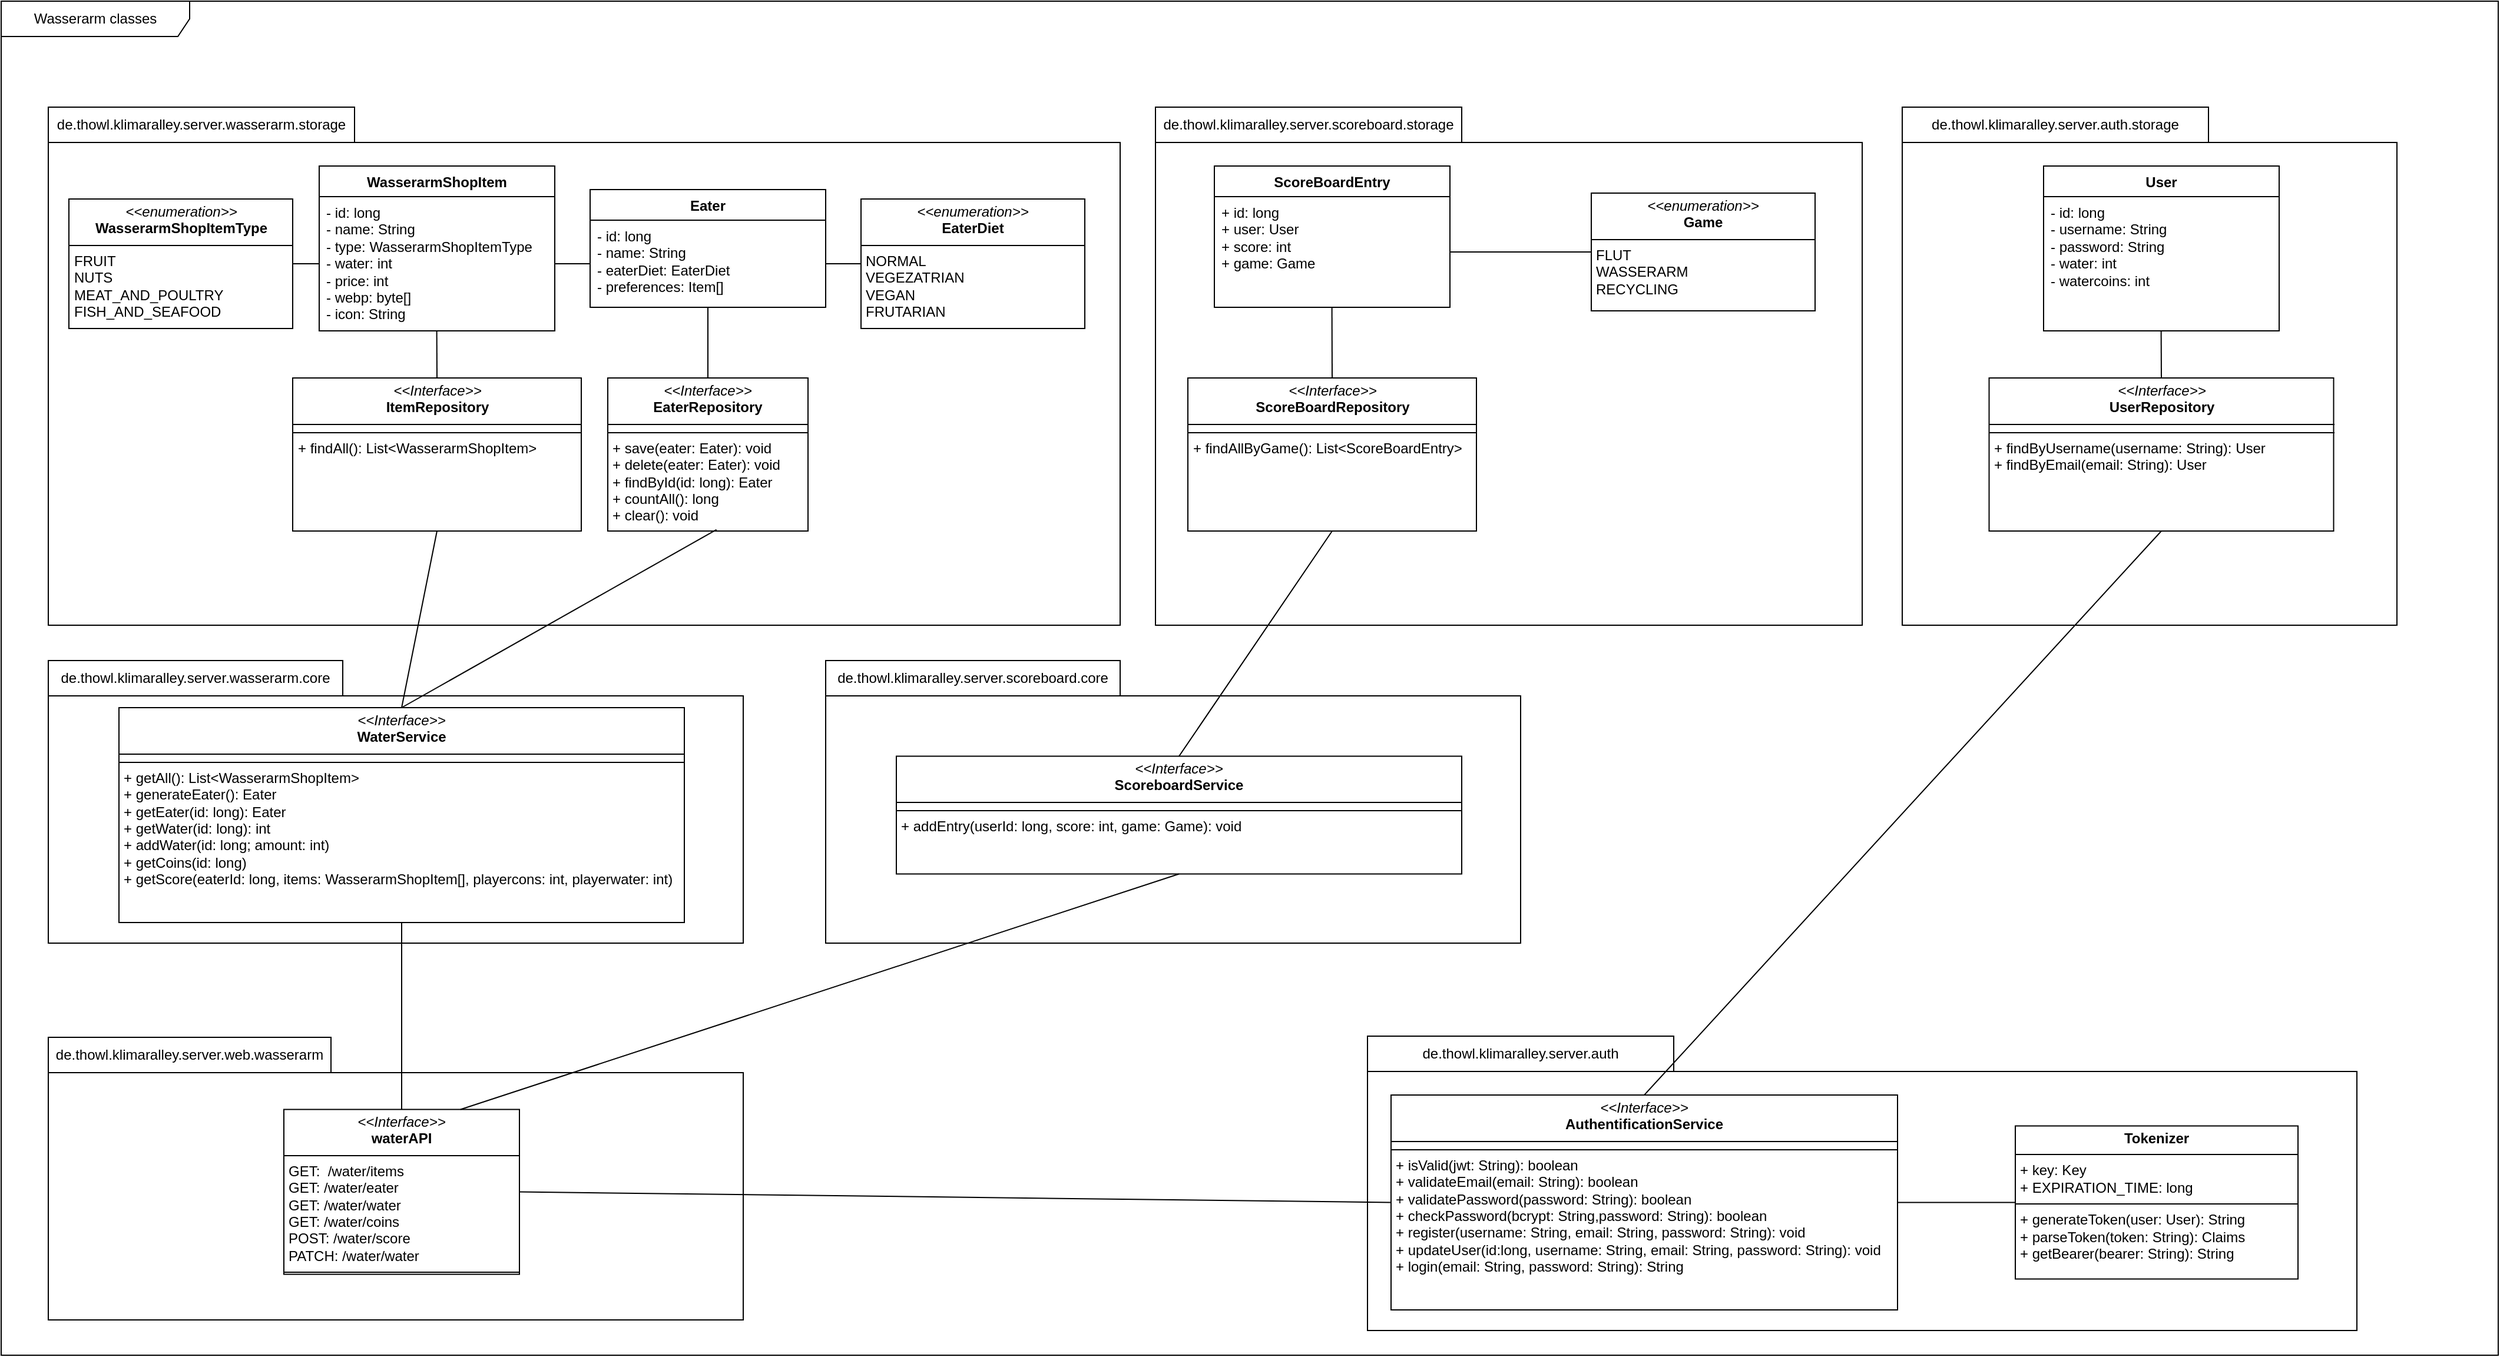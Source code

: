 <mxfile version="24.7.7">
  <diagram name="Page-1" id="LneFHxVznUX6fQeCOE5-">
    <mxGraphModel dx="2661" dy="1469" grid="1" gridSize="10" guides="1" tooltips="1" connect="1" arrows="1" fold="1" page="1" pageScale="1" pageWidth="827" pageHeight="1169" math="0" shadow="0">
      <root>
        <mxCell id="0" />
        <mxCell id="1" parent="0" />
        <mxCell id="3bfUR8yqg2JN8LsBs6vQ-1" value="Wasserarm classes" style="shape=umlFrame;whiteSpace=wrap;html=1;pointerEvents=0;recursiveResize=0;container=1;collapsible=0;width=160;" vertex="1" parent="1">
          <mxGeometry x="40" y="40" width="2120" height="1150" as="geometry" />
        </mxCell>
        <mxCell id="3bfUR8yqg2JN8LsBs6vQ-2" value="&lt;span style=&quot;font-weight: 400;&quot;&gt;de.thowl.klimaralley.server.wasserarm.storage&lt;/span&gt;" style="shape=folder;fontStyle=1;tabWidth=260;tabHeight=30;tabPosition=left;html=1;boundedLbl=1;labelInHeader=1;container=1;collapsible=0;recursiveResize=0;whiteSpace=wrap;" vertex="1" parent="3bfUR8yqg2JN8LsBs6vQ-1">
          <mxGeometry x="40" y="90" width="910" height="440" as="geometry" />
        </mxCell>
        <mxCell id="3bfUR8yqg2JN8LsBs6vQ-3" value="&lt;div&gt;WasserarmShopItem&lt;/div&gt;&lt;div&gt;&lt;br&gt;&lt;/div&gt;" style="swimlane;fontStyle=1;align=center;verticalAlign=top;childLayout=stackLayout;horizontal=1;startSize=26;horizontalStack=0;resizeParent=1;resizeParentMax=0;resizeLast=0;collapsible=1;marginBottom=0;whiteSpace=wrap;html=1;" vertex="1" parent="3bfUR8yqg2JN8LsBs6vQ-2">
          <mxGeometry x="230" y="50" width="200" height="140" as="geometry">
            <mxRectangle x="440" y="640" width="110" height="30" as="alternateBounds" />
          </mxGeometry>
        </mxCell>
        <mxCell id="3bfUR8yqg2JN8LsBs6vQ-4" value="&lt;div&gt;- id: long&lt;/div&gt;&lt;div&gt;- name: String&lt;/div&gt;&lt;div&gt;- type:&amp;nbsp;&lt;span style=&quot;background-color: initial;&quot;&gt;WasserarmShopItemType&lt;br&gt;&lt;/span&gt;&lt;span style=&quot;background-color: initial;&quot;&gt;- water: int&lt;/span&gt;&lt;/div&gt;&lt;div&gt;- price: int&lt;/div&gt;&lt;div&gt;- webp: byte[]&lt;/div&gt;&lt;div&gt;- icon: String&lt;/div&gt;" style="text;strokeColor=none;fillColor=none;align=left;verticalAlign=top;spacingLeft=4;spacingRight=4;overflow=hidden;rotatable=0;points=[[0,0.5],[1,0.5]];portConstraint=eastwest;whiteSpace=wrap;html=1;" vertex="1" parent="3bfUR8yqg2JN8LsBs6vQ-3">
          <mxGeometry y="26" width="200" height="114" as="geometry" />
        </mxCell>
        <mxCell id="3bfUR8yqg2JN8LsBs6vQ-5" value="Eater" style="swimlane;fontStyle=1;align=center;verticalAlign=top;childLayout=stackLayout;horizontal=1;startSize=26;horizontalStack=0;resizeParent=1;resizeParentMax=0;resizeLast=0;collapsible=1;marginBottom=0;whiteSpace=wrap;html=1;" vertex="1" parent="3bfUR8yqg2JN8LsBs6vQ-2">
          <mxGeometry x="460" y="70" width="200" height="100" as="geometry" />
        </mxCell>
        <mxCell id="3bfUR8yqg2JN8LsBs6vQ-6" value="&lt;div&gt;&lt;span style=&quot;background-color: initial;&quot;&gt;- id: long&lt;/span&gt;&lt;/div&gt;&lt;div&gt;&lt;span style=&quot;background-color: initial;&quot;&gt;- name: String&lt;/span&gt;&lt;br&gt;&lt;/div&gt;&lt;div&gt;- eaterDiet: EaterDiet&lt;/div&gt;&lt;div&gt;- preferences: Item[]&lt;/div&gt;" style="text;strokeColor=none;fillColor=none;align=left;verticalAlign=top;spacingLeft=4;spacingRight=4;overflow=hidden;rotatable=0;points=[[0,0.5],[1,0.5]];portConstraint=eastwest;whiteSpace=wrap;html=1;" vertex="1" parent="3bfUR8yqg2JN8LsBs6vQ-5">
          <mxGeometry y="26" width="200" height="74" as="geometry" />
        </mxCell>
        <mxCell id="3bfUR8yqg2JN8LsBs6vQ-7" value="" style="endArrow=none;html=1;rounded=0;exitX=1;exitY=0.5;exitDx=0;exitDy=0;entryX=0;entryY=0.5;entryDx=0;entryDy=0;" edge="1" parent="3bfUR8yqg2JN8LsBs6vQ-2" source="3bfUR8yqg2JN8LsBs6vQ-4" target="3bfUR8yqg2JN8LsBs6vQ-6">
          <mxGeometry width="50" height="50" relative="1" as="geometry">
            <mxPoint x="240" y="160" as="sourcePoint" />
            <mxPoint x="290" y="110" as="targetPoint" />
          </mxGeometry>
        </mxCell>
        <mxCell id="3bfUR8yqg2JN8LsBs6vQ-8" value="&lt;p style=&quot;margin:0px;margin-top:4px;text-align:center;&quot;&gt;&lt;i&gt;&amp;lt;&amp;lt;Interface&amp;gt;&amp;gt;&lt;/i&gt;&lt;br&gt;&lt;b&gt;EaterRepository&lt;/b&gt;&lt;br&gt;&lt;/p&gt;&lt;hr size=&quot;1&quot; style=&quot;border-style:solid;&quot;&gt;&lt;hr size=&quot;1&quot; style=&quot;border-style:solid;&quot;&gt;&lt;p style=&quot;margin:0px;margin-left:4px;&quot;&gt;+ save(eater: Eater): void&lt;br&gt;+ delete(eater: Eater): void&lt;br&gt;+ findById(id: long):&amp;nbsp;&lt;span style=&quot;background-color: initial;&quot;&gt;Eater&lt;/span&gt;&lt;br&gt;&lt;/p&gt;&lt;p style=&quot;margin:0px;margin-left:4px;&quot;&gt;&lt;span style=&quot;background-color: initial;&quot;&gt;+ countAll(): long&lt;br&gt;+ clear(): void&lt;/span&gt;&lt;/p&gt;" style="verticalAlign=top;align=left;overflow=fill;html=1;whiteSpace=wrap;" vertex="1" parent="3bfUR8yqg2JN8LsBs6vQ-2">
          <mxGeometry x="475" y="230" width="170" height="130" as="geometry" />
        </mxCell>
        <mxCell id="3bfUR8yqg2JN8LsBs6vQ-9" value="" style="endArrow=none;html=1;rounded=0;exitX=0.5;exitY=0;exitDx=0;exitDy=0;entryX=0.5;entryY=1;entryDx=0;entryDy=0;" edge="1" parent="3bfUR8yqg2JN8LsBs6vQ-2" source="3bfUR8yqg2JN8LsBs6vQ-8" target="3bfUR8yqg2JN8LsBs6vQ-5">
          <mxGeometry width="50" height="50" relative="1" as="geometry">
            <mxPoint x="540" y="240" as="sourcePoint" />
            <mxPoint x="411" y="184" as="targetPoint" />
          </mxGeometry>
        </mxCell>
        <mxCell id="3bfUR8yqg2JN8LsBs6vQ-10" value="&lt;p style=&quot;margin:0px;margin-top:4px;text-align:center;&quot;&gt;&lt;i&gt;&amp;lt;&amp;lt;Interface&amp;gt;&amp;gt;&lt;/i&gt;&lt;br&gt;&lt;b&gt;ItemRepository&lt;/b&gt;&lt;br&gt;&lt;/p&gt;&lt;hr size=&quot;1&quot; style=&quot;border-style:solid;&quot;&gt;&lt;hr size=&quot;1&quot; style=&quot;border-style:solid;&quot;&gt;&lt;p style=&quot;margin:0px;margin-left:4px;&quot;&gt;&lt;span style=&quot;background-color: initial;&quot;&gt;+ findAll()&lt;/span&gt;&lt;span style=&quot;background-color: initial;&quot;&gt;: List&amp;lt;WasserarmShopItem&amp;gt;&lt;/span&gt;&lt;br&gt;&lt;/p&gt;&lt;p style=&quot;margin:0px;margin-left:4px;&quot;&gt;&lt;span style=&quot;background-color: initial;&quot;&gt;&lt;br&gt;&lt;/span&gt;&lt;/p&gt;" style="verticalAlign=top;align=left;overflow=fill;html=1;whiteSpace=wrap;" vertex="1" parent="3bfUR8yqg2JN8LsBs6vQ-2">
          <mxGeometry x="207.5" y="230" width="245" height="130" as="geometry" />
        </mxCell>
        <mxCell id="3bfUR8yqg2JN8LsBs6vQ-11" value="" style="endArrow=none;html=1;rounded=0;exitX=0.5;exitY=0;exitDx=0;exitDy=0;entryX=0.499;entryY=0.999;entryDx=0;entryDy=0;entryPerimeter=0;" edge="1" parent="3bfUR8yqg2JN8LsBs6vQ-2" source="3bfUR8yqg2JN8LsBs6vQ-10" target="3bfUR8yqg2JN8LsBs6vQ-4">
          <mxGeometry width="50" height="50" relative="1" as="geometry">
            <mxPoint x="470" y="440" as="sourcePoint" />
            <mxPoint x="140" y="220" as="targetPoint" />
          </mxGeometry>
        </mxCell>
        <mxCell id="3bfUR8yqg2JN8LsBs6vQ-45" value="&lt;p style=&quot;margin:0px;margin-top:4px;text-align:center;&quot;&gt;&lt;i&gt;&amp;lt;&amp;lt;enumeration&amp;gt;&amp;gt;&lt;/i&gt;&lt;br&gt;&lt;b&gt;EaterDiet&lt;/b&gt;&lt;/p&gt;&lt;hr size=&quot;1&quot; style=&quot;border-style:solid;&quot;&gt;&lt;p style=&quot;margin:0px;margin-left:4px;&quot;&gt;NORMAL&lt;/p&gt;&lt;p style=&quot;margin:0px;margin-left:4px;&quot;&gt;VEGEZATRIAN&lt;br&gt;VEGAN&lt;br&gt;FRUTARIAN&lt;/p&gt;" style="verticalAlign=top;align=left;overflow=fill;html=1;whiteSpace=wrap;" vertex="1" parent="3bfUR8yqg2JN8LsBs6vQ-2">
          <mxGeometry x="690" y="78" width="190" height="110" as="geometry" />
        </mxCell>
        <mxCell id="3bfUR8yqg2JN8LsBs6vQ-46" value="" style="endArrow=none;html=1;rounded=0;exitX=1;exitY=0.5;exitDx=0;exitDy=0;entryX=0;entryY=0.5;entryDx=0;entryDy=0;" edge="1" parent="3bfUR8yqg2JN8LsBs6vQ-2" source="3bfUR8yqg2JN8LsBs6vQ-6" target="3bfUR8yqg2JN8LsBs6vQ-45">
          <mxGeometry width="50" height="50" relative="1" as="geometry">
            <mxPoint x="260" y="143" as="sourcePoint" />
            <mxPoint x="370" y="143" as="targetPoint" />
          </mxGeometry>
        </mxCell>
        <mxCell id="3bfUR8yqg2JN8LsBs6vQ-47" value="&lt;p style=&quot;margin:0px;margin-top:4px;text-align:center;&quot;&gt;&lt;i&gt;&amp;lt;&amp;lt;enumeration&amp;gt;&amp;gt;&lt;/i&gt;&lt;br&gt;&lt;b&gt;WasserarmShopItemType&lt;/b&gt;&lt;/p&gt;&lt;hr size=&quot;1&quot; style=&quot;border-style:solid;&quot;&gt;&lt;p style=&quot;margin:0px;margin-left:4px;&quot;&gt;FRUIT&lt;/p&gt;&lt;p style=&quot;margin:0px;margin-left:4px;&quot;&gt;NUTS&lt;/p&gt;&lt;p style=&quot;margin:0px;margin-left:4px;&quot;&gt;MEAT_AND_POULTRY&lt;/p&gt;&lt;p style=&quot;margin:0px;margin-left:4px;&quot;&gt;FISH_AND_SEAFOOD&lt;/p&gt;" style="verticalAlign=top;align=left;overflow=fill;html=1;whiteSpace=wrap;" vertex="1" parent="3bfUR8yqg2JN8LsBs6vQ-2">
          <mxGeometry x="17.5" y="78" width="190" height="110" as="geometry" />
        </mxCell>
        <mxCell id="3bfUR8yqg2JN8LsBs6vQ-48" value="" style="endArrow=none;html=1;rounded=0;exitX=1;exitY=0.5;exitDx=0;exitDy=0;entryX=0;entryY=0.5;entryDx=0;entryDy=0;" edge="1" parent="3bfUR8yqg2JN8LsBs6vQ-2" source="3bfUR8yqg2JN8LsBs6vQ-47" target="3bfUR8yqg2JN8LsBs6vQ-4">
          <mxGeometry width="50" height="50" relative="1" as="geometry">
            <mxPoint x="670" y="143" as="sourcePoint" />
            <mxPoint x="700" y="143" as="targetPoint" />
          </mxGeometry>
        </mxCell>
        <mxCell id="3bfUR8yqg2JN8LsBs6vQ-12" value="&lt;span style=&quot;font-weight: 400;&quot;&gt;de.thowl.klimaralley.server.wasserarm.core&lt;/span&gt;" style="shape=folder;fontStyle=1;tabWidth=250;tabHeight=30;tabPosition=left;html=1;boundedLbl=1;labelInHeader=1;container=1;collapsible=0;recursiveResize=0;whiteSpace=wrap;" vertex="1" parent="3bfUR8yqg2JN8LsBs6vQ-1">
          <mxGeometry x="40" y="560" width="590" height="240" as="geometry" />
        </mxCell>
        <mxCell id="3bfUR8yqg2JN8LsBs6vQ-13" value="&lt;p style=&quot;margin:0px;margin-top:4px;text-align:center;&quot;&gt;&lt;i&gt;&amp;lt;&amp;lt;Interface&amp;gt;&amp;gt;&lt;/i&gt;&lt;br&gt;&lt;b&gt;WaterService&lt;/b&gt;&lt;br&gt;&lt;/p&gt;&lt;hr size=&quot;1&quot; style=&quot;border-style:solid;&quot;&gt;&lt;hr size=&quot;1&quot; style=&quot;border-style:solid;&quot;&gt;&lt;p style=&quot;margin:0px;margin-left:4px;&quot;&gt;+ getAll(): List&amp;lt;WasserarmShopItem&amp;gt;&lt;/p&gt;&lt;p style=&quot;margin:0px;margin-left:4px;&quot;&gt;+ generateEater(): Eater&lt;br&gt;&lt;/p&gt;&lt;p style=&quot;margin:0px;margin-left:4px;&quot;&gt;+ getEater(id: long): Eater&lt;/p&gt;&lt;p style=&quot;margin:0px;margin-left:4px;&quot;&gt;+ getWater(id: long): int&lt;/p&gt;&lt;p style=&quot;margin:0px;margin-left:4px;&quot;&gt;+ addWater(id: long; amount: int)&lt;br&gt;+ getCoins(id: long)&lt;br&gt;+ getScore(eaterId: long, items:&amp;nbsp;&lt;span style=&quot;background-color: initial;&quot;&gt;WasserarmShopItem[], playercons: int, playerwater: int)&lt;/span&gt;&lt;/p&gt;" style="verticalAlign=top;align=left;overflow=fill;html=1;whiteSpace=wrap;" vertex="1" parent="3bfUR8yqg2JN8LsBs6vQ-12">
          <mxGeometry x="60" y="40" width="480" height="182.5" as="geometry" />
        </mxCell>
        <mxCell id="3bfUR8yqg2JN8LsBs6vQ-14" value="&lt;span style=&quot;font-weight: 400;&quot;&gt;de.thowl.klimaralley.server.web.wasserarm&lt;/span&gt;" style="shape=folder;fontStyle=1;tabWidth=240;tabHeight=30;tabPosition=left;html=1;boundedLbl=1;labelInHeader=1;container=1;collapsible=0;recursiveResize=0;whiteSpace=wrap;" vertex="1" parent="3bfUR8yqg2JN8LsBs6vQ-1">
          <mxGeometry x="40" y="880" width="590" height="240" as="geometry" />
        </mxCell>
        <mxCell id="3bfUR8yqg2JN8LsBs6vQ-15" value="&lt;p style=&quot;margin:0px;margin-top:4px;text-align:center;&quot;&gt;&lt;i&gt;&amp;lt;&amp;lt;Interface&amp;gt;&amp;gt;&lt;/i&gt;&lt;br&gt;&lt;b&gt;waterAPI&lt;/b&gt;&lt;br&gt;&lt;/p&gt;&lt;hr size=&quot;1&quot; style=&quot;border-style:solid;&quot;&gt;&lt;p style=&quot;margin:0px;margin-left:4px;&quot;&gt;GET:&amp;nbsp; /water/items&lt;/p&gt;&lt;p style=&quot;margin:0px;margin-left:4px;&quot;&gt;GET: /water/eater&lt;/p&gt;&lt;p style=&quot;margin:0px;margin-left:4px;&quot;&gt;GET: /water/water&lt;/p&gt;&lt;p style=&quot;margin:0px;margin-left:4px;&quot;&gt;GET: /water/coins&lt;/p&gt;&lt;p style=&quot;margin:0px;margin-left:4px;&quot;&gt;POST: /water/score&lt;br&gt;&lt;/p&gt;&lt;p style=&quot;margin:0px;margin-left:4px;&quot;&gt;PATCH: /water/water&lt;br&gt;&lt;/p&gt;&lt;hr size=&quot;1&quot; style=&quot;border-style:solid;&quot;&gt;" style="verticalAlign=top;align=left;overflow=fill;html=1;whiteSpace=wrap;" vertex="1" parent="3bfUR8yqg2JN8LsBs6vQ-14">
          <mxGeometry x="200" y="61.25" width="200" height="140" as="geometry" />
        </mxCell>
        <mxCell id="3bfUR8yqg2JN8LsBs6vQ-16" value="" style="endArrow=none;html=1;rounded=0;exitX=0.5;exitY=1;exitDx=0;exitDy=0;entryX=0.5;entryY=0;entryDx=0;entryDy=0;" edge="1" parent="3bfUR8yqg2JN8LsBs6vQ-1" source="3bfUR8yqg2JN8LsBs6vQ-13" target="3bfUR8yqg2JN8LsBs6vQ-15">
          <mxGeometry width="50" height="50" relative="1" as="geometry">
            <mxPoint x="480" y="480" as="sourcePoint" />
            <mxPoint x="530" y="430" as="targetPoint" />
          </mxGeometry>
        </mxCell>
        <mxCell id="3bfUR8yqg2JN8LsBs6vQ-17" value="&lt;span style=&quot;font-weight: 400;&quot;&gt;de.thowl.klimaralley.server.auth&lt;/span&gt;" style="shape=folder;fontStyle=1;tabWidth=260;tabHeight=30;tabPosition=left;html=1;boundedLbl=1;labelInHeader=1;container=1;collapsible=0;recursiveResize=0;whiteSpace=wrap;" vertex="1" parent="3bfUR8yqg2JN8LsBs6vQ-1">
          <mxGeometry x="1160" y="879" width="840" height="250" as="geometry" />
        </mxCell>
        <mxCell id="3bfUR8yqg2JN8LsBs6vQ-18" value="&lt;p style=&quot;margin:0px;margin-top:4px;text-align:center;&quot;&gt;&lt;i&gt;&amp;lt;&amp;lt;Interface&amp;gt;&amp;gt;&lt;/i&gt;&lt;br&gt;&lt;b&gt;AuthentificationService&lt;/b&gt;&lt;br&gt;&lt;/p&gt;&lt;hr size=&quot;1&quot; style=&quot;border-style:solid;&quot;&gt;&lt;hr size=&quot;1&quot; style=&quot;border-style:solid;&quot;&gt;&lt;p style=&quot;margin:0px;margin-left:4px;&quot;&gt;+ isValid(jwt: String): boolean&lt;br&gt;+ validateEmail(email: String): boolean&lt;br&gt;&lt;/p&gt;&lt;p style=&quot;margin:0px;margin-left:4px;&quot;&gt;+ validatePassword(password: String): boolean&lt;br&gt;+ check&lt;span style=&quot;background-color: initial;&quot;&gt;Password(bcrypt: String,password: String): boolean&lt;/span&gt;&lt;/p&gt;&lt;p style=&quot;margin:0px;margin-left:4px;&quot;&gt;&lt;span style=&quot;background-color: initial;&quot;&gt;+ register(username: String, email: String, password: String): void&lt;/span&gt;&lt;/p&gt;&lt;p style=&quot;margin:0px;margin-left:4px;&quot;&gt;+ updateUser(id:long, username: String, email: String, password: String): void&lt;span style=&quot;background-color: initial;&quot;&gt;&lt;br&gt;&lt;/span&gt;&lt;/p&gt;&lt;p style=&quot;margin:0px;margin-left:4px;&quot;&gt;+ login(email: String, password: String): String&lt;span style=&quot;background-color: initial;&quot;&gt;&lt;br&gt;&lt;/span&gt;&lt;/p&gt;" style="verticalAlign=top;align=left;overflow=fill;html=1;whiteSpace=wrap;" vertex="1" parent="3bfUR8yqg2JN8LsBs6vQ-17">
          <mxGeometry x="20" y="50" width="430" height="182.5" as="geometry" />
        </mxCell>
        <mxCell id="3bfUR8yqg2JN8LsBs6vQ-19" value="&lt;p style=&quot;margin:0px;margin-top:4px;text-align:center;&quot;&gt;&lt;b&gt;Tokenizer&lt;/b&gt;&lt;/p&gt;&lt;hr size=&quot;1&quot; style=&quot;border-style:solid;&quot;&gt;&lt;p style=&quot;margin:0px;margin-left:4px;&quot;&gt;+ key: Key&lt;/p&gt;&lt;p style=&quot;margin:0px;margin-left:4px;&quot;&gt;+ EXPIRATION_TIME: long&lt;/p&gt;&lt;hr size=&quot;1&quot; style=&quot;border-style:solid;&quot;&gt;&lt;p style=&quot;margin:0px;margin-left:4px;&quot;&gt;+ generateToken(user: User): String&lt;/p&gt;&lt;p style=&quot;margin:0px;margin-left:4px;&quot;&gt;+ parseToken(token: String): Claims&lt;/p&gt;&lt;p style=&quot;margin:0px;margin-left:4px;&quot;&gt;+ getBearer(bearer: String): String&lt;/p&gt;&lt;p style=&quot;margin:0px;margin-left:4px;&quot;&gt;&lt;br&gt;&lt;/p&gt;" style="verticalAlign=top;align=left;overflow=fill;html=1;whiteSpace=wrap;" vertex="1" parent="3bfUR8yqg2JN8LsBs6vQ-17">
          <mxGeometry x="550" y="76.25" width="240" height="130" as="geometry" />
        </mxCell>
        <mxCell id="3bfUR8yqg2JN8LsBs6vQ-20" value="" style="endArrow=none;html=1;rounded=0;exitX=1;exitY=0.5;exitDx=0;exitDy=0;entryX=0;entryY=0.5;entryDx=0;entryDy=0;" edge="1" parent="3bfUR8yqg2JN8LsBs6vQ-17" source="3bfUR8yqg2JN8LsBs6vQ-18" target="3bfUR8yqg2JN8LsBs6vQ-19">
          <mxGeometry width="50" height="50" relative="1" as="geometry">
            <mxPoint x="40" y="160" as="sourcePoint" />
            <mxPoint x="90" y="110" as="targetPoint" />
          </mxGeometry>
        </mxCell>
        <mxCell id="3bfUR8yqg2JN8LsBs6vQ-21" value="" style="endArrow=none;html=1;rounded=0;exitX=0.5;exitY=1;exitDx=0;exitDy=0;entryX=0.5;entryY=0;entryDx=0;entryDy=0;" edge="1" parent="3bfUR8yqg2JN8LsBs6vQ-1" source="3bfUR8yqg2JN8LsBs6vQ-10" target="3bfUR8yqg2JN8LsBs6vQ-13">
          <mxGeometry width="50" height="50" relative="1" as="geometry">
            <mxPoint x="380" y="520" as="sourcePoint" />
            <mxPoint x="430" y="470" as="targetPoint" />
          </mxGeometry>
        </mxCell>
        <mxCell id="3bfUR8yqg2JN8LsBs6vQ-22" value="" style="endArrow=none;html=1;rounded=0;exitX=0.5;exitY=0;exitDx=0;exitDy=0;entryX=0.543;entryY=0.991;entryDx=0;entryDy=0;entryPerimeter=0;" edge="1" parent="3bfUR8yqg2JN8LsBs6vQ-1" source="3bfUR8yqg2JN8LsBs6vQ-13" target="3bfUR8yqg2JN8LsBs6vQ-8">
          <mxGeometry width="50" height="50" relative="1" as="geometry">
            <mxPoint x="380" y="520" as="sourcePoint" />
            <mxPoint x="430" y="470" as="targetPoint" />
          </mxGeometry>
        </mxCell>
        <mxCell id="3bfUR8yqg2JN8LsBs6vQ-23" value="" style="endArrow=none;html=1;rounded=0;exitX=0;exitY=0.5;exitDx=0;exitDy=0;entryX=1;entryY=0.5;entryDx=0;entryDy=0;" edge="1" parent="3bfUR8yqg2JN8LsBs6vQ-1" source="3bfUR8yqg2JN8LsBs6vQ-18" target="3bfUR8yqg2JN8LsBs6vQ-15">
          <mxGeometry width="50" height="50" relative="1" as="geometry">
            <mxPoint x="950" y="450" as="sourcePoint" />
            <mxPoint x="1000" y="400" as="targetPoint" />
          </mxGeometry>
        </mxCell>
        <mxCell id="3bfUR8yqg2JN8LsBs6vQ-24" value="&lt;span style=&quot;font-weight: 400;&quot;&gt;de.thowl.klimaralley.server.auth.storage&lt;/span&gt;" style="shape=folder;fontStyle=1;tabWidth=260;tabHeight=30;tabPosition=left;html=1;boundedLbl=1;labelInHeader=1;container=1;collapsible=0;recursiveResize=0;whiteSpace=wrap;" vertex="1" parent="3bfUR8yqg2JN8LsBs6vQ-1">
          <mxGeometry x="1614" y="90" width="420" height="440" as="geometry" />
        </mxCell>
        <mxCell id="3bfUR8yqg2JN8LsBs6vQ-25" value="&lt;div&gt;User&lt;/div&gt;" style="swimlane;fontStyle=1;align=center;verticalAlign=top;childLayout=stackLayout;horizontal=1;startSize=26;horizontalStack=0;resizeParent=1;resizeParentMax=0;resizeLast=0;collapsible=1;marginBottom=0;whiteSpace=wrap;html=1;" vertex="1" parent="3bfUR8yqg2JN8LsBs6vQ-24">
          <mxGeometry x="120" y="50" width="200" height="140" as="geometry">
            <mxRectangle x="440" y="640" width="110" height="30" as="alternateBounds" />
          </mxGeometry>
        </mxCell>
        <mxCell id="3bfUR8yqg2JN8LsBs6vQ-26" value="&lt;div&gt;- id: long&lt;/div&gt;&lt;div&gt;- username: String&lt;/div&gt;&lt;div&gt;- password: String&lt;/div&gt;&lt;div&gt;&lt;span style=&quot;background-color: initial;&quot;&gt;- water: int&lt;/span&gt;&lt;br&gt;&lt;/div&gt;&lt;div&gt;- watercoins: int&lt;/div&gt;" style="text;strokeColor=none;fillColor=none;align=left;verticalAlign=top;spacingLeft=4;spacingRight=4;overflow=hidden;rotatable=0;points=[[0,0.5],[1,0.5]];portConstraint=eastwest;whiteSpace=wrap;html=1;" vertex="1" parent="3bfUR8yqg2JN8LsBs6vQ-25">
          <mxGeometry y="26" width="200" height="114" as="geometry" />
        </mxCell>
        <mxCell id="3bfUR8yqg2JN8LsBs6vQ-28" value="&lt;p style=&quot;margin:0px;margin-top:4px;text-align:center;&quot;&gt;&lt;i&gt;&amp;lt;&amp;lt;Interface&amp;gt;&amp;gt;&lt;/i&gt;&lt;br&gt;&lt;b&gt;UserRepository&lt;/b&gt;&lt;br&gt;&lt;/p&gt;&lt;hr size=&quot;1&quot; style=&quot;border-style:solid;&quot;&gt;&lt;hr size=&quot;1&quot; style=&quot;border-style:solid;&quot;&gt;&lt;p style=&quot;margin:0px;margin-left:4px;&quot;&gt;&lt;span style=&quot;background-color: initial;&quot;&gt;+ findByUsername(username: String)&lt;/span&gt;&lt;span style=&quot;background-color: initial;&quot;&gt;: User&lt;br&gt;&lt;/span&gt;&lt;span style=&quot;background-color: initial;&quot;&gt;+ findByEmail(email: String)&lt;/span&gt;&lt;span style=&quot;background-color: initial;&quot;&gt;: User&lt;/span&gt;&lt;br&gt;&lt;/p&gt;&lt;p style=&quot;margin:0px;margin-left:4px;&quot;&gt;&lt;span style=&quot;background-color: initial;&quot;&gt;&lt;br&gt;&lt;/span&gt;&lt;/p&gt;" style="verticalAlign=top;align=left;overflow=fill;html=1;whiteSpace=wrap;" vertex="1" parent="3bfUR8yqg2JN8LsBs6vQ-24">
          <mxGeometry x="73.75" y="230" width="292.5" height="130" as="geometry" />
        </mxCell>
        <mxCell id="3bfUR8yqg2JN8LsBs6vQ-29" value="" style="endArrow=none;html=1;rounded=0;exitX=0.5;exitY=0;exitDx=0;exitDy=0;entryX=0.499;entryY=0.999;entryDx=0;entryDy=0;entryPerimeter=0;" edge="1" parent="3bfUR8yqg2JN8LsBs6vQ-24" source="3bfUR8yqg2JN8LsBs6vQ-28" target="3bfUR8yqg2JN8LsBs6vQ-26">
          <mxGeometry width="50" height="50" relative="1" as="geometry">
            <mxPoint x="470" y="440" as="sourcePoint" />
            <mxPoint x="140" y="220" as="targetPoint" />
          </mxGeometry>
        </mxCell>
        <mxCell id="3bfUR8yqg2JN8LsBs6vQ-30" value="" style="endArrow=none;html=1;rounded=0;exitX=0.5;exitY=1;exitDx=0;exitDy=0;entryX=0.5;entryY=0;entryDx=0;entryDy=0;" edge="1" parent="3bfUR8yqg2JN8LsBs6vQ-1" source="3bfUR8yqg2JN8LsBs6vQ-28" target="3bfUR8yqg2JN8LsBs6vQ-18">
          <mxGeometry width="50" height="50" relative="1" as="geometry">
            <mxPoint x="860" y="710" as="sourcePoint" />
            <mxPoint x="910" y="660" as="targetPoint" />
          </mxGeometry>
        </mxCell>
        <mxCell id="3bfUR8yqg2JN8LsBs6vQ-31" value="&lt;span style=&quot;font-weight: 400;&quot;&gt;de.thowl.klimaralley.server.scoreboard.storage&lt;/span&gt;" style="shape=folder;fontStyle=1;tabWidth=260;tabHeight=30;tabPosition=left;html=1;boundedLbl=1;labelInHeader=1;container=1;collapsible=0;recursiveResize=0;whiteSpace=wrap;" vertex="1" parent="3bfUR8yqg2JN8LsBs6vQ-1">
          <mxGeometry x="980" y="90" width="600" height="440" as="geometry" />
        </mxCell>
        <mxCell id="3bfUR8yqg2JN8LsBs6vQ-32" value="&lt;div&gt;ScoreBoardEntry&lt;/div&gt;" style="swimlane;fontStyle=1;align=center;verticalAlign=top;childLayout=stackLayout;horizontal=1;startSize=26;horizontalStack=0;resizeParent=1;resizeParentMax=0;resizeLast=0;collapsible=1;marginBottom=0;whiteSpace=wrap;html=1;" vertex="1" parent="3bfUR8yqg2JN8LsBs6vQ-31">
          <mxGeometry x="50" y="50" width="200" height="120" as="geometry">
            <mxRectangle x="440" y="640" width="110" height="30" as="alternateBounds" />
          </mxGeometry>
        </mxCell>
        <mxCell id="3bfUR8yqg2JN8LsBs6vQ-33" value="&lt;div&gt;+ id: long&lt;/div&gt;&lt;div&gt;+ user: User&lt;/div&gt;&lt;div&gt;+ score: int&lt;br&gt;+ game: Game&lt;br&gt;&lt;/div&gt;" style="text;strokeColor=none;fillColor=none;align=left;verticalAlign=top;spacingLeft=4;spacingRight=4;overflow=hidden;rotatable=0;points=[[0,0.5],[1,0.5]];portConstraint=eastwest;whiteSpace=wrap;html=1;" vertex="1" parent="3bfUR8yqg2JN8LsBs6vQ-32">
          <mxGeometry y="26" width="200" height="94" as="geometry" />
        </mxCell>
        <mxCell id="3bfUR8yqg2JN8LsBs6vQ-39" value="&lt;p style=&quot;margin:0px;margin-top:4px;text-align:center;&quot;&gt;&lt;i&gt;&amp;lt;&amp;lt;Interface&amp;gt;&amp;gt;&lt;/i&gt;&lt;br&gt;&lt;b&gt;ScoreBoardRepository&lt;/b&gt;&lt;br&gt;&lt;/p&gt;&lt;hr size=&quot;1&quot; style=&quot;border-style:solid;&quot;&gt;&lt;hr size=&quot;1&quot; style=&quot;border-style:solid;&quot;&gt;&lt;p style=&quot;margin:0px;margin-left:4px;&quot;&gt;&lt;span style=&quot;background-color: initial;&quot;&gt;+ findAllByGame()&lt;/span&gt;&lt;span style=&quot;background-color: initial;&quot;&gt;: List&amp;lt;ScoreBoardEntry&amp;gt;&lt;/span&gt;&lt;br&gt;&lt;/p&gt;&lt;p style=&quot;margin:0px;margin-left:4px;&quot;&gt;&lt;span style=&quot;background-color: initial;&quot;&gt;&lt;br&gt;&lt;/span&gt;&lt;/p&gt;" style="verticalAlign=top;align=left;overflow=fill;html=1;whiteSpace=wrap;" vertex="1" parent="3bfUR8yqg2JN8LsBs6vQ-31">
          <mxGeometry x="27.5" y="230" width="245" height="130" as="geometry" />
        </mxCell>
        <mxCell id="3bfUR8yqg2JN8LsBs6vQ-40" value="" style="endArrow=none;html=1;rounded=0;exitX=0.5;exitY=0;exitDx=0;exitDy=0;entryX=0.499;entryY=0.999;entryDx=0;entryDy=0;entryPerimeter=0;" edge="1" parent="3bfUR8yqg2JN8LsBs6vQ-31" source="3bfUR8yqg2JN8LsBs6vQ-39" target="3bfUR8yqg2JN8LsBs6vQ-33">
          <mxGeometry width="50" height="50" relative="1" as="geometry">
            <mxPoint x="470" y="440" as="sourcePoint" />
            <mxPoint x="140" y="220" as="targetPoint" />
          </mxGeometry>
        </mxCell>
        <mxCell id="3bfUR8yqg2JN8LsBs6vQ-43" value="&lt;p style=&quot;margin:0px;margin-top:4px;text-align:center;&quot;&gt;&lt;i&gt;&amp;lt;&amp;lt;enumeration&amp;gt;&amp;gt;&lt;/i&gt;&lt;br&gt;&lt;b&gt;Game&lt;/b&gt;&lt;/p&gt;&lt;hr size=&quot;1&quot; style=&quot;border-style:solid;&quot;&gt;&lt;p style=&quot;margin:0px;margin-left:4px;&quot;&gt;FLUT&lt;/p&gt;&lt;p style=&quot;margin:0px;margin-left:4px;&quot;&gt;WASSERARM&lt;br&gt;RECYCLING&lt;/p&gt;" style="verticalAlign=top;align=left;overflow=fill;html=1;whiteSpace=wrap;" vertex="1" parent="3bfUR8yqg2JN8LsBs6vQ-31">
          <mxGeometry x="370" y="73" width="190" height="100" as="geometry" />
        </mxCell>
        <mxCell id="3bfUR8yqg2JN8LsBs6vQ-44" value="" style="endArrow=none;html=1;rounded=0;exitX=1;exitY=0.5;exitDx=0;exitDy=0;entryX=0;entryY=0.5;entryDx=0;entryDy=0;" edge="1" parent="3bfUR8yqg2JN8LsBs6vQ-31" source="3bfUR8yqg2JN8LsBs6vQ-33" target="3bfUR8yqg2JN8LsBs6vQ-43">
          <mxGeometry width="50" height="50" relative="1" as="geometry">
            <mxPoint x="390" y="160" as="sourcePoint" />
            <mxPoint x="440" y="110" as="targetPoint" />
          </mxGeometry>
        </mxCell>
        <mxCell id="3bfUR8yqg2JN8LsBs6vQ-49" value="&lt;span style=&quot;font-weight: 400;&quot;&gt;de.thowl.klimaralley.server.scoreboard.core&lt;/span&gt;" style="shape=folder;fontStyle=1;tabWidth=250;tabHeight=30;tabPosition=left;html=1;boundedLbl=1;labelInHeader=1;container=1;collapsible=0;recursiveResize=0;whiteSpace=wrap;" vertex="1" parent="3bfUR8yqg2JN8LsBs6vQ-1">
          <mxGeometry x="700" y="560" width="590" height="240" as="geometry" />
        </mxCell>
        <mxCell id="3bfUR8yqg2JN8LsBs6vQ-50" value="&lt;p style=&quot;margin:0px;margin-top:4px;text-align:center;&quot;&gt;&lt;i&gt;&amp;lt;&amp;lt;Interface&amp;gt;&amp;gt;&lt;/i&gt;&lt;br&gt;&lt;b&gt;ScoreboardService&lt;/b&gt;&lt;br&gt;&lt;/p&gt;&lt;hr size=&quot;1&quot; style=&quot;border-style:solid;&quot;&gt;&lt;hr size=&quot;1&quot; style=&quot;border-style:solid;&quot;&gt;&lt;p style=&quot;margin:0px;margin-left:4px;&quot;&gt;+ addEntry(userId: long, score: int, game: Game): void&lt;/p&gt;&lt;p style=&quot;margin:0px;margin-left:4px;&quot;&gt;&lt;br&gt;&lt;/p&gt;" style="verticalAlign=top;align=left;overflow=fill;html=1;whiteSpace=wrap;" vertex="1" parent="3bfUR8yqg2JN8LsBs6vQ-49">
          <mxGeometry x="60" y="81.25" width="480" height="100" as="geometry" />
        </mxCell>
        <mxCell id="3bfUR8yqg2JN8LsBs6vQ-52" value="" style="endArrow=none;html=1;rounded=0;exitX=0.75;exitY=0;exitDx=0;exitDy=0;entryX=0.5;entryY=1;entryDx=0;entryDy=0;" edge="1" parent="3bfUR8yqg2JN8LsBs6vQ-1" source="3bfUR8yqg2JN8LsBs6vQ-15" target="3bfUR8yqg2JN8LsBs6vQ-50">
          <mxGeometry width="50" height="50" relative="1" as="geometry">
            <mxPoint x="770" y="830" as="sourcePoint" />
            <mxPoint x="820" y="780" as="targetPoint" />
          </mxGeometry>
        </mxCell>
        <mxCell id="3bfUR8yqg2JN8LsBs6vQ-53" value="" style="endArrow=none;html=1;rounded=0;exitX=0.5;exitY=0;exitDx=0;exitDy=0;entryX=0.5;entryY=1;entryDx=0;entryDy=0;" edge="1" parent="3bfUR8yqg2JN8LsBs6vQ-1" source="3bfUR8yqg2JN8LsBs6vQ-50" target="3bfUR8yqg2JN8LsBs6vQ-39">
          <mxGeometry width="50" height="50" relative="1" as="geometry">
            <mxPoint x="1160" y="410" as="sourcePoint" />
            <mxPoint x="1210" y="360" as="targetPoint" />
          </mxGeometry>
        </mxCell>
      </root>
    </mxGraphModel>
  </diagram>
</mxfile>
